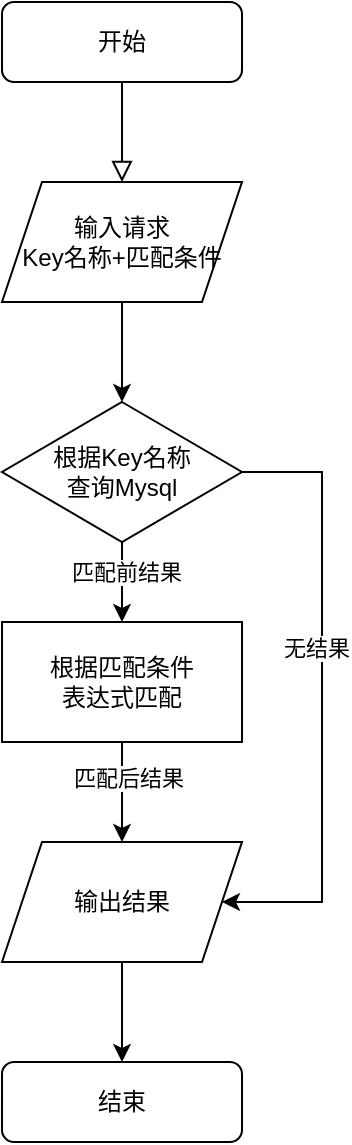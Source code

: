 <mxfile version="14.9.6" type="github">
  <diagram id="C5RBs43oDa-KdzZeNtuy" name="Page-1">
    <mxGraphModel dx="830" dy="550" grid="1" gridSize="10" guides="1" tooltips="1" connect="1" arrows="1" fold="1" page="1" pageScale="1" pageWidth="827" pageHeight="1169" math="0" shadow="0">
      <root>
        <mxCell id="WIyWlLk6GJQsqaUBKTNV-0" />
        <mxCell id="WIyWlLk6GJQsqaUBKTNV-1" parent="WIyWlLk6GJQsqaUBKTNV-0" />
        <mxCell id="WIyWlLk6GJQsqaUBKTNV-2" value="" style="rounded=0;html=1;jettySize=auto;orthogonalLoop=1;fontSize=11;endArrow=block;endFill=0;endSize=8;strokeWidth=1;shadow=0;labelBackgroundColor=none;edgeStyle=orthogonalEdgeStyle;" parent="WIyWlLk6GJQsqaUBKTNV-1" source="WIyWlLk6GJQsqaUBKTNV-3" edge="1">
          <mxGeometry relative="1" as="geometry">
            <mxPoint x="220" y="170" as="targetPoint" />
          </mxGeometry>
        </mxCell>
        <mxCell id="WIyWlLk6GJQsqaUBKTNV-3" value="开始" style="rounded=1;whiteSpace=wrap;html=1;fontSize=12;glass=0;strokeWidth=1;shadow=0;" parent="WIyWlLk6GJQsqaUBKTNV-1" vertex="1">
          <mxGeometry x="160" y="80" width="120" height="40" as="geometry" />
        </mxCell>
        <mxCell id="xjONeNv4GHZNXL9d08lW-1" value="" style="edgeStyle=orthogonalEdgeStyle;rounded=0;orthogonalLoop=1;jettySize=auto;html=1;" edge="1" parent="WIyWlLk6GJQsqaUBKTNV-1" source="xjONeNv4GHZNXL9d08lW-0">
          <mxGeometry relative="1" as="geometry">
            <mxPoint x="220" y="280" as="targetPoint" />
          </mxGeometry>
        </mxCell>
        <mxCell id="xjONeNv4GHZNXL9d08lW-0" value="输入请求&lt;br&gt;Key名称+匹配条件" style="shape=parallelogram;perimeter=parallelogramPerimeter;whiteSpace=wrap;html=1;fixedSize=1;" vertex="1" parent="WIyWlLk6GJQsqaUBKTNV-1">
          <mxGeometry x="160" y="170" width="120" height="60" as="geometry" />
        </mxCell>
        <mxCell id="xjONeNv4GHZNXL9d08lW-5" value="" style="edgeStyle=orthogonalEdgeStyle;rounded=0;orthogonalLoop=1;jettySize=auto;html=1;" edge="1" parent="WIyWlLk6GJQsqaUBKTNV-1" source="xjONeNv4GHZNXL9d08lW-3" target="xjONeNv4GHZNXL9d08lW-4">
          <mxGeometry relative="1" as="geometry" />
        </mxCell>
        <mxCell id="xjONeNv4GHZNXL9d08lW-15" value="匹配前结果" style="edgeLabel;html=1;align=center;verticalAlign=middle;resizable=0;points=[];" vertex="1" connectable="0" parent="xjONeNv4GHZNXL9d08lW-5">
          <mxGeometry x="-0.25" y="2" relative="1" as="geometry">
            <mxPoint as="offset" />
          </mxGeometry>
        </mxCell>
        <mxCell id="xjONeNv4GHZNXL9d08lW-13" value="" style="edgeStyle=orthogonalEdgeStyle;rounded=0;orthogonalLoop=1;jettySize=auto;html=1;entryX=1;entryY=0.5;entryDx=0;entryDy=0;" edge="1" parent="WIyWlLk6GJQsqaUBKTNV-1" source="xjONeNv4GHZNXL9d08lW-3" target="xjONeNv4GHZNXL9d08lW-8">
          <mxGeometry relative="1" as="geometry">
            <mxPoint x="390" y="640" as="targetPoint" />
            <Array as="points">
              <mxPoint x="320" y="315" />
              <mxPoint x="320" y="530" />
            </Array>
          </mxGeometry>
        </mxCell>
        <mxCell id="xjONeNv4GHZNXL9d08lW-14" value="无结果" style="edgeLabel;html=1;align=center;verticalAlign=middle;resizable=0;points=[];" vertex="1" connectable="0" parent="xjONeNv4GHZNXL9d08lW-13">
          <mxGeometry x="-0.165" y="-3" relative="1" as="geometry">
            <mxPoint as="offset" />
          </mxGeometry>
        </mxCell>
        <mxCell id="xjONeNv4GHZNXL9d08lW-3" value="根据Key名称&lt;br&gt;查询Mysql" style="rhombus;whiteSpace=wrap;html=1;" vertex="1" parent="WIyWlLk6GJQsqaUBKTNV-1">
          <mxGeometry x="160" y="280" width="120" height="70" as="geometry" />
        </mxCell>
        <mxCell id="xjONeNv4GHZNXL9d08lW-9" value="" style="edgeStyle=orthogonalEdgeStyle;rounded=0;orthogonalLoop=1;jettySize=auto;html=1;" edge="1" parent="WIyWlLk6GJQsqaUBKTNV-1" source="xjONeNv4GHZNXL9d08lW-4" target="xjONeNv4GHZNXL9d08lW-8">
          <mxGeometry relative="1" as="geometry" />
        </mxCell>
        <mxCell id="xjONeNv4GHZNXL9d08lW-16" value="匹配后结果" style="edgeLabel;html=1;align=center;verticalAlign=middle;resizable=0;points=[];" vertex="1" connectable="0" parent="xjONeNv4GHZNXL9d08lW-9">
          <mxGeometry x="-0.28" y="3" relative="1" as="geometry">
            <mxPoint as="offset" />
          </mxGeometry>
        </mxCell>
        <mxCell id="xjONeNv4GHZNXL9d08lW-4" value="根据匹配条件&lt;br&gt;表达式匹配" style="rounded=0;whiteSpace=wrap;html=1;" vertex="1" parent="WIyWlLk6GJQsqaUBKTNV-1">
          <mxGeometry x="160" y="390" width="120" height="60" as="geometry" />
        </mxCell>
        <mxCell id="xjONeNv4GHZNXL9d08lW-11" value="" style="edgeStyle=orthogonalEdgeStyle;rounded=0;orthogonalLoop=1;jettySize=auto;html=1;" edge="1" parent="WIyWlLk6GJQsqaUBKTNV-1" source="xjONeNv4GHZNXL9d08lW-8" target="xjONeNv4GHZNXL9d08lW-10">
          <mxGeometry relative="1" as="geometry" />
        </mxCell>
        <mxCell id="xjONeNv4GHZNXL9d08lW-8" value="输出结果" style="shape=parallelogram;perimeter=parallelogramPerimeter;whiteSpace=wrap;html=1;fixedSize=1;rounded=0;" vertex="1" parent="WIyWlLk6GJQsqaUBKTNV-1">
          <mxGeometry x="160" y="500" width="120" height="60" as="geometry" />
        </mxCell>
        <mxCell id="xjONeNv4GHZNXL9d08lW-10" value="结束" style="rounded=1;whiteSpace=wrap;html=1;" vertex="1" parent="WIyWlLk6GJQsqaUBKTNV-1">
          <mxGeometry x="160" y="610" width="120" height="40" as="geometry" />
        </mxCell>
      </root>
    </mxGraphModel>
  </diagram>
</mxfile>
